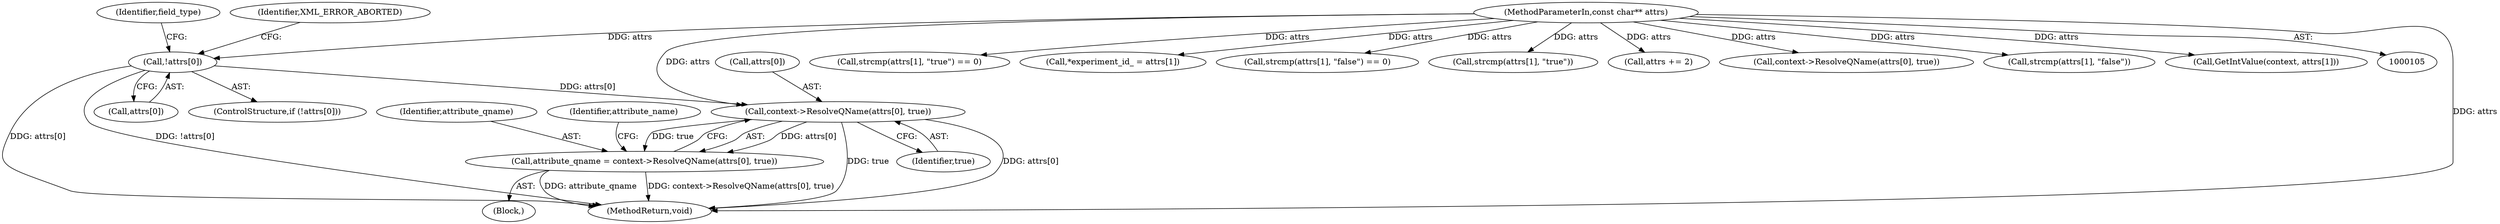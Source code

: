 digraph "0_Chrome_5f372f899b8709dac700710b5f0f90959dcf9ecb_2@array" {
"1000220" [label="(Call,context->ResolveQName(attrs[0], true))"];
"1000205" [label="(Call,!attrs[0])"];
"1000108" [label="(MethodParameterIn,const char** attrs)"];
"1000218" [label="(Call,attribute_qname = context->ResolveQName(attrs[0], true))"];
"1000157" [label="(Call,strcmp(attrs[1], \"true\") == 0)"];
"1000188" [label="(Call,*experiment_id_ = attrs[1])"];
"1000170" [label="(Call,strcmp(attrs[1], \"false\") == 0)"];
"1000158" [label="(Call,strcmp(attrs[1], \"true\"))"];
"1000262" [label="(MethodReturn,void)"];
"1000205" [label="(Call,!attrs[0])"];
"1000219" [label="(Identifier,attribute_qname)"];
"1000194" [label="(Call,attrs += 2)"];
"1000218" [label="(Call,attribute_qname = context->ResolveQName(attrs[0], true))"];
"1000221" [label="(Call,attrs[0])"];
"1000206" [label="(Call,attrs[0])"];
"1000108" [label="(MethodParameterIn,const char** attrs)"];
"1000204" [label="(ControlStructure,if (!attrs[0]))"];
"1000203" [label="(Block,)"];
"1000227" [label="(Identifier,attribute_name)"];
"1000215" [label="(Identifier,field_type)"];
"1000211" [label="(Identifier,XML_ERROR_ABORTED)"];
"1000141" [label="(Call,context->ResolveQName(attrs[0], true))"];
"1000171" [label="(Call,strcmp(attrs[1], \"false\"))"];
"1000224" [label="(Identifier,true)"];
"1000220" [label="(Call,context->ResolveQName(attrs[0], true))"];
"1000238" [label="(Call,GetIntValue(context, attrs[1]))"];
"1000220" -> "1000218"  [label="AST: "];
"1000220" -> "1000224"  [label="CFG: "];
"1000221" -> "1000220"  [label="AST: "];
"1000224" -> "1000220"  [label="AST: "];
"1000218" -> "1000220"  [label="CFG: "];
"1000220" -> "1000262"  [label="DDG: attrs[0]"];
"1000220" -> "1000262"  [label="DDG: true"];
"1000220" -> "1000218"  [label="DDG: attrs[0]"];
"1000220" -> "1000218"  [label="DDG: true"];
"1000205" -> "1000220"  [label="DDG: attrs[0]"];
"1000108" -> "1000220"  [label="DDG: attrs"];
"1000205" -> "1000204"  [label="AST: "];
"1000205" -> "1000206"  [label="CFG: "];
"1000206" -> "1000205"  [label="AST: "];
"1000211" -> "1000205"  [label="CFG: "];
"1000215" -> "1000205"  [label="CFG: "];
"1000205" -> "1000262"  [label="DDG: attrs[0]"];
"1000205" -> "1000262"  [label="DDG: !attrs[0]"];
"1000108" -> "1000205"  [label="DDG: attrs"];
"1000108" -> "1000105"  [label="AST: "];
"1000108" -> "1000262"  [label="DDG: attrs"];
"1000108" -> "1000141"  [label="DDG: attrs"];
"1000108" -> "1000157"  [label="DDG: attrs"];
"1000108" -> "1000158"  [label="DDG: attrs"];
"1000108" -> "1000170"  [label="DDG: attrs"];
"1000108" -> "1000171"  [label="DDG: attrs"];
"1000108" -> "1000188"  [label="DDG: attrs"];
"1000108" -> "1000194"  [label="DDG: attrs"];
"1000108" -> "1000238"  [label="DDG: attrs"];
"1000218" -> "1000203"  [label="AST: "];
"1000219" -> "1000218"  [label="AST: "];
"1000227" -> "1000218"  [label="CFG: "];
"1000218" -> "1000262"  [label="DDG: attribute_qname"];
"1000218" -> "1000262"  [label="DDG: context->ResolveQName(attrs[0], true)"];
}
